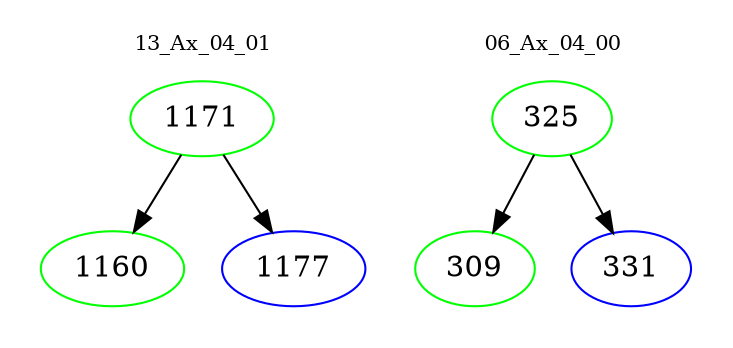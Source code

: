 digraph{
subgraph cluster_0 {
color = white
label = "13_Ax_04_01";
fontsize=10;
T0_1171 [label="1171", color="green"]
T0_1171 -> T0_1160 [color="black"]
T0_1160 [label="1160", color="green"]
T0_1171 -> T0_1177 [color="black"]
T0_1177 [label="1177", color="blue"]
}
subgraph cluster_1 {
color = white
label = "06_Ax_04_00";
fontsize=10;
T1_325 [label="325", color="green"]
T1_325 -> T1_309 [color="black"]
T1_309 [label="309", color="green"]
T1_325 -> T1_331 [color="black"]
T1_331 [label="331", color="blue"]
}
}
